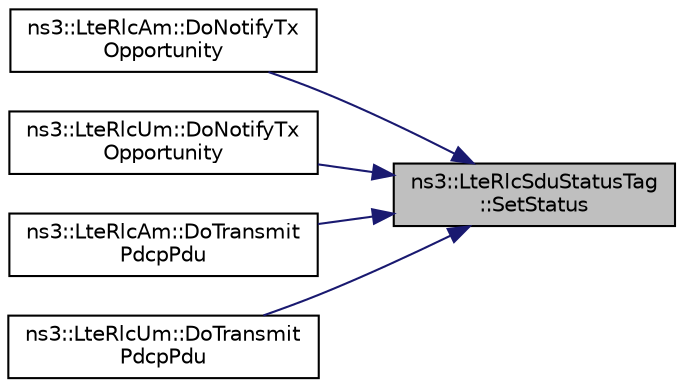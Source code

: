 digraph "ns3::LteRlcSduStatusTag::SetStatus"
{
 // LATEX_PDF_SIZE
  edge [fontname="Helvetica",fontsize="10",labelfontname="Helvetica",labelfontsize="10"];
  node [fontname="Helvetica",fontsize="10",shape=record];
  rankdir="RL";
  Node1 [label="ns3::LteRlcSduStatusTag\l::SetStatus",height=0.2,width=0.4,color="black", fillcolor="grey75", style="filled", fontcolor="black",tooltip="Set status function."];
  Node1 -> Node2 [dir="back",color="midnightblue",fontsize="10",style="solid",fontname="Helvetica"];
  Node2 [label="ns3::LteRlcAm::DoNotifyTx\lOpportunity",height=0.2,width=0.4,color="black", fillcolor="white", style="filled",URL="$classns3_1_1_lte_rlc_am.html#a529666294956659251df1e79ffd3fca5",tooltip="MAC SAP."];
  Node1 -> Node3 [dir="back",color="midnightblue",fontsize="10",style="solid",fontname="Helvetica"];
  Node3 [label="ns3::LteRlcUm::DoNotifyTx\lOpportunity",height=0.2,width=0.4,color="black", fillcolor="white", style="filled",URL="$classns3_1_1_lte_rlc_um.html#a8d744cea1946d4fe5ecaaf867e51d19a",tooltip="MAC SAP."];
  Node1 -> Node4 [dir="back",color="midnightblue",fontsize="10",style="solid",fontname="Helvetica"];
  Node4 [label="ns3::LteRlcAm::DoTransmit\lPdcpPdu",height=0.2,width=0.4,color="black", fillcolor="white", style="filled",URL="$classns3_1_1_lte_rlc_am.html#a08891c18fe319cee6eede513a65a892b",tooltip="RLC SAP."];
  Node1 -> Node5 [dir="back",color="midnightblue",fontsize="10",style="solid",fontname="Helvetica"];
  Node5 [label="ns3::LteRlcUm::DoTransmit\lPdcpPdu",height=0.2,width=0.4,color="black", fillcolor="white", style="filled",URL="$classns3_1_1_lte_rlc_um.html#ac7e23317792e8464ac9feafdcd7e1f74",tooltip="RLC SAP."];
}
